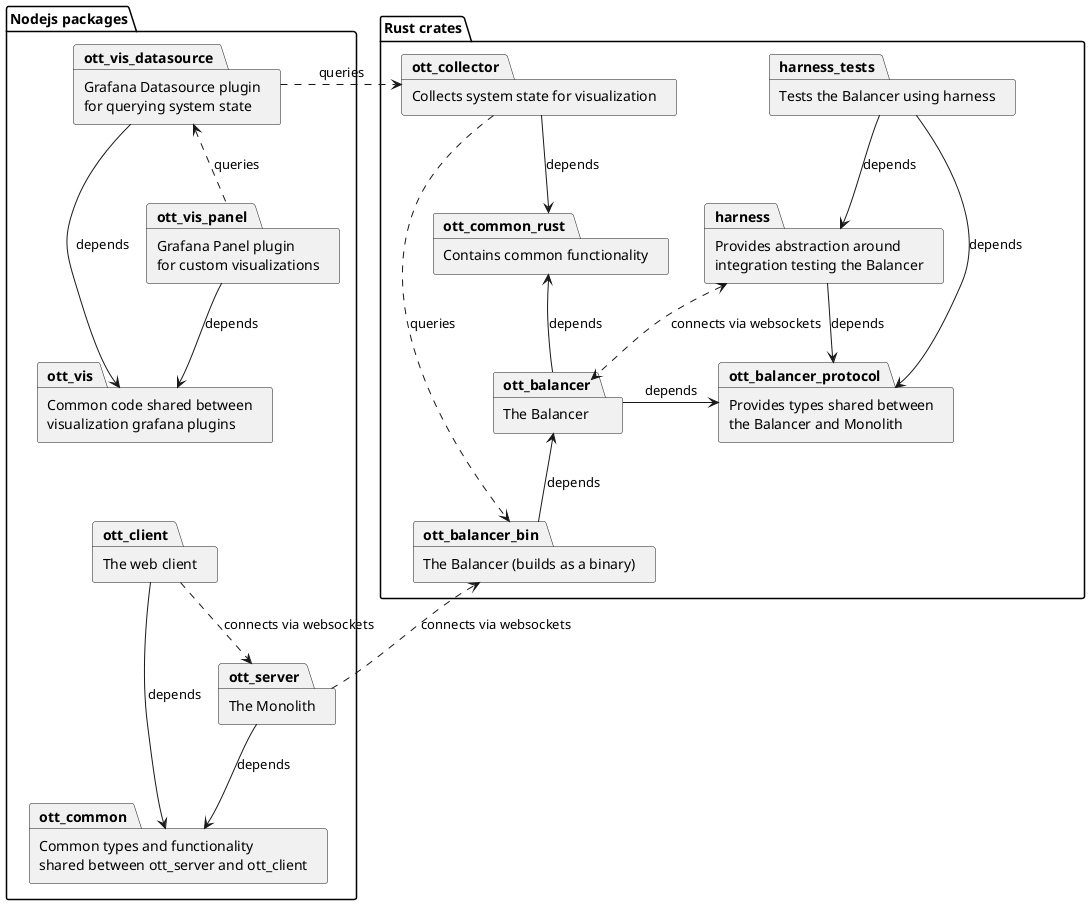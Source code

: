@startuml

folder "Rust crates" {
  package ott_common_rust [
    Contains common functionality
  ]
  package ott_balancer_protocol [
    Provides types shared between
    the Balancer and Monolith
  ]
  package harness [
    Provides abstraction around
    integration testing the Balancer
  ]
  package ott_balancer [
    The Balancer
  ]
  package ott_balancer_bin [
    The Balancer (builds as a binary)
  ]
  package harness_tests [
    Tests the Balancer using harness
  ]
  package ott_collector [
    Collects system state for visualization
  ]
}

folder "Nodejs packages" {

  package ott_common [
    Common types and functionality
    shared between ott_server and ott_client
  ]

  package ott_server [
    The Monolith
  ]

  package ott_client [
    The web client
  ]

  package ott_vis [
    Common code shared between
    visualization grafana plugins
  ]

  package ott_vis_panel [
    Grafana Panel plugin
    for custom visualizations
  ]

  package ott_vis_datasource [
    Grafana Datasource plugin
    for querying system state
  ]
}

ott_balancer --u> ott_common_rust : depends
ott_balancer -r> ott_balancer_protocol : depends
harness --> ott_balancer_protocol : depends
harness_tests --> harness : depends
harness_tests -> ott_balancer_protocol : depends
harness <..> ott_balancer : connects via websockets
ott_server ..[norank]> ott_balancer_bin : connects via websockets
ott_client ..> ott_server : connects via websockets
ott_balancer_bin --u> ott_balancer : depends

ott_server --> ott_common : depends
ott_client --u> ott_common : depends

ott_vis_panel --> ott_vis : depends
ott_vis_datasource --d> ott_vis : depends
ott_vis_panel ..u> ott_vis_datasource : queries
ott_vis_datasource ..[norank]> ott_collector : queries
ott_collector ..> ott_balancer_bin : queries
ott_collector --> ott_common_rust : depends

' positioning hacks
ott_vis -[hidden]d- ott_client


@enduml
